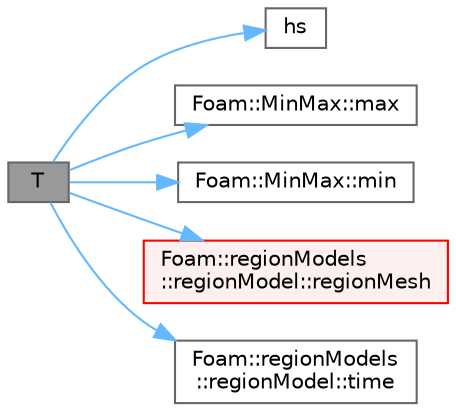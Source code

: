 digraph "T"
{
 // LATEX_PDF_SIZE
  bgcolor="transparent";
  edge [fontname=Helvetica,fontsize=10,labelfontname=Helvetica,labelfontsize=10];
  node [fontname=Helvetica,fontsize=10,shape=box,height=0.2,width=0.4];
  rankdir="LR";
  Node1 [id="Node000001",label="T",height=0.2,width=0.4,color="gray40", fillcolor="grey60", style="filled", fontcolor="black",tooltip=" "];
  Node1 -> Node2 [id="edge1_Node000001_Node000002",color="steelblue1",style="solid",tooltip=" "];
  Node2 [id="Node000002",label="hs",height=0.2,width=0.4,color="grey40", fillcolor="white", style="filled",URL="$classFoam_1_1regionModels_1_1surfaceFilmModels_1_1thermoSingleLayer.html#a1b9f8628dfce704c3c47a865522a2e5f",tooltip=" "];
  Node1 -> Node3 [id="edge2_Node000001_Node000003",color="steelblue1",style="solid",tooltip=" "];
  Node3 [id="Node000003",label="Foam::MinMax::max",height=0.2,width=0.4,color="grey40", fillcolor="white", style="filled",URL="$classFoam_1_1MinMax.html#a88372cc4438fad1c3fbe0b9ace725f7d",tooltip=" "];
  Node1 -> Node4 [id="edge3_Node000001_Node000004",color="steelblue1",style="solid",tooltip=" "];
  Node4 [id="Node000004",label="Foam::MinMax::min",height=0.2,width=0.4,color="grey40", fillcolor="white", style="filled",URL="$classFoam_1_1MinMax.html#aa9cf87fc59283ed2e5e7002c011169f9",tooltip=" "];
  Node1 -> Node5 [id="edge4_Node000001_Node000005",color="steelblue1",style="solid",tooltip=" "];
  Node5 [id="Node000005",label="Foam::regionModels\l::regionModel::regionMesh",height=0.2,width=0.4,color="red", fillcolor="#FFF0F0", style="filled",URL="$classFoam_1_1regionModels_1_1regionModel.html#a89a37969c20983ee143c612486ce5313",tooltip=" "];
  Node1 -> Node8 [id="edge5_Node000001_Node000008",color="steelblue1",style="solid",tooltip=" "];
  Node8 [id="Node000008",label="Foam::regionModels\l::regionModel::time",height=0.2,width=0.4,color="grey40", fillcolor="white", style="filled",URL="$classFoam_1_1regionModels_1_1regionModel.html#a6da2efe24eb125ba12790511a42aa05c",tooltip=" "];
}
